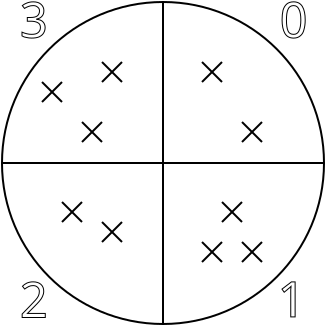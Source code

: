 <?xml version="1.0" encoding="UTF-8"?>
<dia:diagram xmlns:dia="http://www.lysator.liu.se/~alla/dia/">
  <dia:layer name="Background" visible="true" active="true">
    <dia:object type="Standard - Ellipse" version="0" id="O0">
      <dia:attribute name="obj_pos">
        <dia:point val="-0.05,0"/>
      </dia:attribute>
      <dia:attribute name="obj_bb">
        <dia:rectangle val="-0.1,-0.05;16.1,16.15"/>
      </dia:attribute>
      <dia:attribute name="elem_corner">
        <dia:point val="-0.05,0"/>
      </dia:attribute>
      <dia:attribute name="elem_width">
        <dia:real val="16.1"/>
      </dia:attribute>
      <dia:attribute name="elem_height">
        <dia:real val="16.1"/>
      </dia:attribute>
      <dia:attribute name="border_width">
        <dia:real val="0.1"/>
      </dia:attribute>
      <dia:attribute name="aspect">
        <dia:enum val="2"/>
      </dia:attribute>
    </dia:object>
    <dia:object type="Standard - Line" version="0" id="O1">
      <dia:attribute name="obj_pos">
        <dia:point val="8,0"/>
      </dia:attribute>
      <dia:attribute name="obj_bb">
        <dia:rectangle val="7.95,-0.05;8.05,16.15"/>
      </dia:attribute>
      <dia:attribute name="conn_endpoints">
        <dia:point val="8,0"/>
        <dia:point val="8,16.1"/>
      </dia:attribute>
      <dia:attribute name="numcp">
        <dia:int val="1"/>
      </dia:attribute>
      <dia:connections>
        <dia:connection handle="0" to="O0" connection="1"/>
        <dia:connection handle="1" to="O0" connection="6"/>
      </dia:connections>
    </dia:object>
    <dia:object type="Standard - Line" version="0" id="O2">
      <dia:attribute name="obj_pos">
        <dia:point val="16.05,8.05"/>
      </dia:attribute>
      <dia:attribute name="obj_bb">
        <dia:rectangle val="-0.1,8.0;16.1,8.1"/>
      </dia:attribute>
      <dia:attribute name="conn_endpoints">
        <dia:point val="16.05,8.05"/>
        <dia:point val="-0.05,8.05"/>
      </dia:attribute>
      <dia:attribute name="numcp">
        <dia:int val="1"/>
      </dia:attribute>
      <dia:connections>
        <dia:connection handle="0" to="O0" connection="4"/>
        <dia:connection handle="1" to="O0" connection="3"/>
      </dia:connections>
    </dia:object>
    <dia:group>
      <dia:object type="Standard - Line" version="0" id="O3">
        <dia:attribute name="obj_pos">
          <dia:point val="3.95,6"/>
        </dia:attribute>
        <dia:attribute name="obj_bb">
          <dia:rectangle val="3.879,5.929;5.021,7.071"/>
        </dia:attribute>
        <dia:attribute name="conn_endpoints">
          <dia:point val="3.95,6"/>
          <dia:point val="4.95,7"/>
        </dia:attribute>
        <dia:attribute name="numcp">
          <dia:int val="1"/>
        </dia:attribute>
      </dia:object>
      <dia:object type="Standard - Line" version="0" id="O4">
        <dia:attribute name="obj_pos">
          <dia:point val="4.95,6"/>
        </dia:attribute>
        <dia:attribute name="obj_bb">
          <dia:rectangle val="3.879,5.929;5.021,7.071"/>
        </dia:attribute>
        <dia:attribute name="conn_endpoints">
          <dia:point val="4.95,6"/>
          <dia:point val="3.95,7"/>
        </dia:attribute>
        <dia:attribute name="numcp">
          <dia:int val="1"/>
        </dia:attribute>
      </dia:object>
    </dia:group>
    <dia:group>
      <dia:object type="Standard - Line" version="0" id="O5">
        <dia:attribute name="obj_pos">
          <dia:point val="4.95,3"/>
        </dia:attribute>
        <dia:attribute name="obj_bb">
          <dia:rectangle val="4.879,2.929;6.021,4.071"/>
        </dia:attribute>
        <dia:attribute name="conn_endpoints">
          <dia:point val="4.95,3"/>
          <dia:point val="5.95,4"/>
        </dia:attribute>
        <dia:attribute name="numcp">
          <dia:int val="1"/>
        </dia:attribute>
      </dia:object>
      <dia:object type="Standard - Line" version="0" id="O6">
        <dia:attribute name="obj_pos">
          <dia:point val="5.95,3"/>
        </dia:attribute>
        <dia:attribute name="obj_bb">
          <dia:rectangle val="4.879,2.929;6.021,4.071"/>
        </dia:attribute>
        <dia:attribute name="conn_endpoints">
          <dia:point val="5.95,3"/>
          <dia:point val="4.95,4"/>
        </dia:attribute>
        <dia:attribute name="numcp">
          <dia:int val="1"/>
        </dia:attribute>
      </dia:object>
    </dia:group>
    <dia:group>
      <dia:object type="Standard - Line" version="0" id="O7">
        <dia:attribute name="obj_pos">
          <dia:point val="1.95,4"/>
        </dia:attribute>
        <dia:attribute name="obj_bb">
          <dia:rectangle val="1.879,3.929;3.021,5.071"/>
        </dia:attribute>
        <dia:attribute name="conn_endpoints">
          <dia:point val="1.95,4"/>
          <dia:point val="2.95,5"/>
        </dia:attribute>
        <dia:attribute name="numcp">
          <dia:int val="1"/>
        </dia:attribute>
      </dia:object>
      <dia:object type="Standard - Line" version="0" id="O8">
        <dia:attribute name="obj_pos">
          <dia:point val="2.95,4"/>
        </dia:attribute>
        <dia:attribute name="obj_bb">
          <dia:rectangle val="1.879,3.929;3.021,5.071"/>
        </dia:attribute>
        <dia:attribute name="conn_endpoints">
          <dia:point val="2.95,4"/>
          <dia:point val="1.95,5"/>
        </dia:attribute>
        <dia:attribute name="numcp">
          <dia:int val="1"/>
        </dia:attribute>
      </dia:object>
    </dia:group>
    <dia:group>
      <dia:object type="Standard - Line" version="0" id="O9">
        <dia:attribute name="obj_pos">
          <dia:point val="11.95,6"/>
        </dia:attribute>
        <dia:attribute name="obj_bb">
          <dia:rectangle val="11.879,5.929;13.021,7.071"/>
        </dia:attribute>
        <dia:attribute name="conn_endpoints">
          <dia:point val="11.95,6"/>
          <dia:point val="12.95,7"/>
        </dia:attribute>
        <dia:attribute name="numcp">
          <dia:int val="1"/>
        </dia:attribute>
      </dia:object>
      <dia:object type="Standard - Line" version="0" id="O10">
        <dia:attribute name="obj_pos">
          <dia:point val="12.95,6"/>
        </dia:attribute>
        <dia:attribute name="obj_bb">
          <dia:rectangle val="11.879,5.929;13.021,7.071"/>
        </dia:attribute>
        <dia:attribute name="conn_endpoints">
          <dia:point val="12.95,6"/>
          <dia:point val="11.95,7"/>
        </dia:attribute>
        <dia:attribute name="numcp">
          <dia:int val="1"/>
        </dia:attribute>
      </dia:object>
    </dia:group>
    <dia:group>
      <dia:object type="Standard - Line" version="0" id="O11">
        <dia:attribute name="obj_pos">
          <dia:point val="9.95,3"/>
        </dia:attribute>
        <dia:attribute name="obj_bb">
          <dia:rectangle val="9.879,2.929;11.021,4.071"/>
        </dia:attribute>
        <dia:attribute name="conn_endpoints">
          <dia:point val="9.95,3"/>
          <dia:point val="10.95,4"/>
        </dia:attribute>
        <dia:attribute name="numcp">
          <dia:int val="1"/>
        </dia:attribute>
      </dia:object>
      <dia:object type="Standard - Line" version="0" id="O12">
        <dia:attribute name="obj_pos">
          <dia:point val="10.95,3"/>
        </dia:attribute>
        <dia:attribute name="obj_bb">
          <dia:rectangle val="9.879,2.929;11.021,4.071"/>
        </dia:attribute>
        <dia:attribute name="conn_endpoints">
          <dia:point val="10.95,3"/>
          <dia:point val="9.95,4"/>
        </dia:attribute>
        <dia:attribute name="numcp">
          <dia:int val="1"/>
        </dia:attribute>
      </dia:object>
    </dia:group>
    <dia:group>
      <dia:object type="Standard - Line" version="0" id="O13">
        <dia:attribute name="obj_pos">
          <dia:point val="10.95,10"/>
        </dia:attribute>
        <dia:attribute name="obj_bb">
          <dia:rectangle val="10.879,9.929;12.021,11.071"/>
        </dia:attribute>
        <dia:attribute name="conn_endpoints">
          <dia:point val="10.95,10"/>
          <dia:point val="11.95,11"/>
        </dia:attribute>
        <dia:attribute name="numcp">
          <dia:int val="1"/>
        </dia:attribute>
      </dia:object>
      <dia:object type="Standard - Line" version="0" id="O14">
        <dia:attribute name="obj_pos">
          <dia:point val="11.95,10"/>
        </dia:attribute>
        <dia:attribute name="obj_bb">
          <dia:rectangle val="10.879,9.929;12.021,11.071"/>
        </dia:attribute>
        <dia:attribute name="conn_endpoints">
          <dia:point val="11.95,10"/>
          <dia:point val="10.95,11"/>
        </dia:attribute>
        <dia:attribute name="numcp">
          <dia:int val="1"/>
        </dia:attribute>
      </dia:object>
    </dia:group>
    <dia:group>
      <dia:object type="Standard - Line" version="0" id="O15">
        <dia:attribute name="obj_pos">
          <dia:point val="9.95,12"/>
        </dia:attribute>
        <dia:attribute name="obj_bb">
          <dia:rectangle val="9.879,11.929;11.021,13.071"/>
        </dia:attribute>
        <dia:attribute name="conn_endpoints">
          <dia:point val="9.95,12"/>
          <dia:point val="10.95,13"/>
        </dia:attribute>
        <dia:attribute name="numcp">
          <dia:int val="1"/>
        </dia:attribute>
      </dia:object>
      <dia:object type="Standard - Line" version="0" id="O16">
        <dia:attribute name="obj_pos">
          <dia:point val="10.95,12"/>
        </dia:attribute>
        <dia:attribute name="obj_bb">
          <dia:rectangle val="9.879,11.929;11.021,13.071"/>
        </dia:attribute>
        <dia:attribute name="conn_endpoints">
          <dia:point val="10.95,12"/>
          <dia:point val="9.95,13"/>
        </dia:attribute>
        <dia:attribute name="numcp">
          <dia:int val="1"/>
        </dia:attribute>
      </dia:object>
    </dia:group>
    <dia:group>
      <dia:object type="Standard - Line" version="0" id="O17">
        <dia:attribute name="obj_pos">
          <dia:point val="11.95,12"/>
        </dia:attribute>
        <dia:attribute name="obj_bb">
          <dia:rectangle val="11.879,11.929;13.021,13.071"/>
        </dia:attribute>
        <dia:attribute name="conn_endpoints">
          <dia:point val="11.95,12"/>
          <dia:point val="12.95,13"/>
        </dia:attribute>
        <dia:attribute name="numcp">
          <dia:int val="1"/>
        </dia:attribute>
      </dia:object>
      <dia:object type="Standard - Line" version="0" id="O18">
        <dia:attribute name="obj_pos">
          <dia:point val="12.95,12"/>
        </dia:attribute>
        <dia:attribute name="obj_bb">
          <dia:rectangle val="11.879,11.929;13.021,13.071"/>
        </dia:attribute>
        <dia:attribute name="conn_endpoints">
          <dia:point val="12.95,12"/>
          <dia:point val="11.95,13"/>
        </dia:attribute>
        <dia:attribute name="numcp">
          <dia:int val="1"/>
        </dia:attribute>
      </dia:object>
    </dia:group>
    <dia:group>
      <dia:object type="Standard - Line" version="0" id="O19">
        <dia:attribute name="obj_pos">
          <dia:point val="2.95,10"/>
        </dia:attribute>
        <dia:attribute name="obj_bb">
          <dia:rectangle val="2.879,9.929;4.021,11.071"/>
        </dia:attribute>
        <dia:attribute name="conn_endpoints">
          <dia:point val="2.95,10"/>
          <dia:point val="3.95,11"/>
        </dia:attribute>
        <dia:attribute name="numcp">
          <dia:int val="1"/>
        </dia:attribute>
      </dia:object>
      <dia:object type="Standard - Line" version="0" id="O20">
        <dia:attribute name="obj_pos">
          <dia:point val="3.95,10"/>
        </dia:attribute>
        <dia:attribute name="obj_bb">
          <dia:rectangle val="2.879,9.929;4.021,11.071"/>
        </dia:attribute>
        <dia:attribute name="conn_endpoints">
          <dia:point val="3.95,10"/>
          <dia:point val="2.95,11"/>
        </dia:attribute>
        <dia:attribute name="numcp">
          <dia:int val="1"/>
        </dia:attribute>
      </dia:object>
    </dia:group>
    <dia:group>
      <dia:object type="Standard - Line" version="0" id="O21">
        <dia:attribute name="obj_pos">
          <dia:point val="4.95,11"/>
        </dia:attribute>
        <dia:attribute name="obj_bb">
          <dia:rectangle val="4.879,10.929;6.021,12.071"/>
        </dia:attribute>
        <dia:attribute name="conn_endpoints">
          <dia:point val="4.95,11"/>
          <dia:point val="5.95,12"/>
        </dia:attribute>
        <dia:attribute name="numcp">
          <dia:int val="1"/>
        </dia:attribute>
      </dia:object>
      <dia:object type="Standard - Line" version="0" id="O22">
        <dia:attribute name="obj_pos">
          <dia:point val="5.95,11"/>
        </dia:attribute>
        <dia:attribute name="obj_bb">
          <dia:rectangle val="4.879,10.929;6.021,12.071"/>
        </dia:attribute>
        <dia:attribute name="conn_endpoints">
          <dia:point val="5.95,11"/>
          <dia:point val="4.95,12"/>
        </dia:attribute>
        <dia:attribute name="numcp">
          <dia:int val="1"/>
        </dia:attribute>
      </dia:object>
    </dia:group>
    <dia:object type="Standard - Outline" version="0" id="O23">
      <dia:attribute name="obj_pos">
        <dia:point val="13.95,0"/>
      </dia:attribute>
      <dia:attribute name="obj_bb">
        <dia:rectangle val="13.95,0;14.966,1.516"/>
      </dia:attribute>
      <dia:attribute name="meta">
        <dia:composite type="dict"/>
      </dia:attribute>
      <dia:attribute name="name">
        <dia:string>#0#</dia:string>
      </dia:attribute>
      <dia:attribute name="rotation">
        <dia:real val="0"/>
      </dia:attribute>
      <dia:attribute name="text_font">
        <dia:font family="sans" style="0" name="Helvetica"/>
      </dia:attribute>
      <dia:attribute name="text_height">
        <dia:real val="2.448"/>
      </dia:attribute>
      <dia:attribute name="line_width">
        <dia:real val="0"/>
      </dia:attribute>
      <dia:attribute name="line_colour">
        <dia:color val="#000000"/>
      </dia:attribute>
      <dia:attribute name="fill_colour">
        <dia:color val="#000000"/>
      </dia:attribute>
      <dia:attribute name="show_background">
        <dia:boolean val="false"/>
      </dia:attribute>
    </dia:object>
    <dia:object type="Standard - Outline" version="0" id="O24">
      <dia:attribute name="obj_pos">
        <dia:point val="13.95,14"/>
      </dia:attribute>
      <dia:attribute name="obj_bb">
        <dia:rectangle val="13.95,14;14.825,15.453"/>
      </dia:attribute>
      <dia:attribute name="meta">
        <dia:composite type="dict"/>
      </dia:attribute>
      <dia:attribute name="name">
        <dia:string>#1#</dia:string>
      </dia:attribute>
      <dia:attribute name="rotation">
        <dia:real val="0"/>
      </dia:attribute>
      <dia:attribute name="text_font">
        <dia:font family="sans" style="0" name="Helvetica"/>
      </dia:attribute>
      <dia:attribute name="text_height">
        <dia:real val="2.448"/>
      </dia:attribute>
      <dia:attribute name="line_width">
        <dia:real val="0"/>
      </dia:attribute>
      <dia:attribute name="line_colour">
        <dia:color val="#000000"/>
      </dia:attribute>
      <dia:attribute name="fill_colour">
        <dia:color val="#000000"/>
      </dia:attribute>
      <dia:attribute name="show_background">
        <dia:boolean val="false"/>
      </dia:attribute>
    </dia:object>
    <dia:object type="Standard - Outline" version="0" id="O25">
      <dia:attribute name="obj_pos">
        <dia:point val="0.95,14"/>
      </dia:attribute>
      <dia:attribute name="obj_bb">
        <dia:rectangle val="0.95,14;1.888,15.484"/>
      </dia:attribute>
      <dia:attribute name="meta">
        <dia:composite type="dict"/>
      </dia:attribute>
      <dia:attribute name="name">
        <dia:string>#2#</dia:string>
      </dia:attribute>
      <dia:attribute name="rotation">
        <dia:real val="0"/>
      </dia:attribute>
      <dia:attribute name="text_font">
        <dia:font family="sans" style="0" name="Helvetica"/>
      </dia:attribute>
      <dia:attribute name="text_height">
        <dia:real val="2.448"/>
      </dia:attribute>
      <dia:attribute name="line_width">
        <dia:real val="0"/>
      </dia:attribute>
      <dia:attribute name="line_colour">
        <dia:color val="#000000"/>
      </dia:attribute>
      <dia:attribute name="fill_colour">
        <dia:color val="#000000"/>
      </dia:attribute>
      <dia:attribute name="show_background">
        <dia:boolean val="false"/>
      </dia:attribute>
    </dia:object>
    <dia:object type="Standard - Outline" version="0" id="O26">
      <dia:attribute name="obj_pos">
        <dia:point val="0.95,0"/>
      </dia:attribute>
      <dia:attribute name="obj_bb">
        <dia:rectangle val="0.95,0;1.903,1.516"/>
      </dia:attribute>
      <dia:attribute name="meta">
        <dia:composite type="dict"/>
      </dia:attribute>
      <dia:attribute name="name">
        <dia:string>#3#</dia:string>
      </dia:attribute>
      <dia:attribute name="rotation">
        <dia:real val="0"/>
      </dia:attribute>
      <dia:attribute name="text_font">
        <dia:font family="sans" style="0" name="Helvetica"/>
      </dia:attribute>
      <dia:attribute name="text_height">
        <dia:real val="2.448"/>
      </dia:attribute>
      <dia:attribute name="line_width">
        <dia:real val="0"/>
      </dia:attribute>
      <dia:attribute name="line_colour">
        <dia:color val="#000000"/>
      </dia:attribute>
      <dia:attribute name="fill_colour">
        <dia:color val="#000000"/>
      </dia:attribute>
      <dia:attribute name="show_background">
        <dia:boolean val="false"/>
      </dia:attribute>
    </dia:object>
  </dia:layer>
</dia:diagram>
